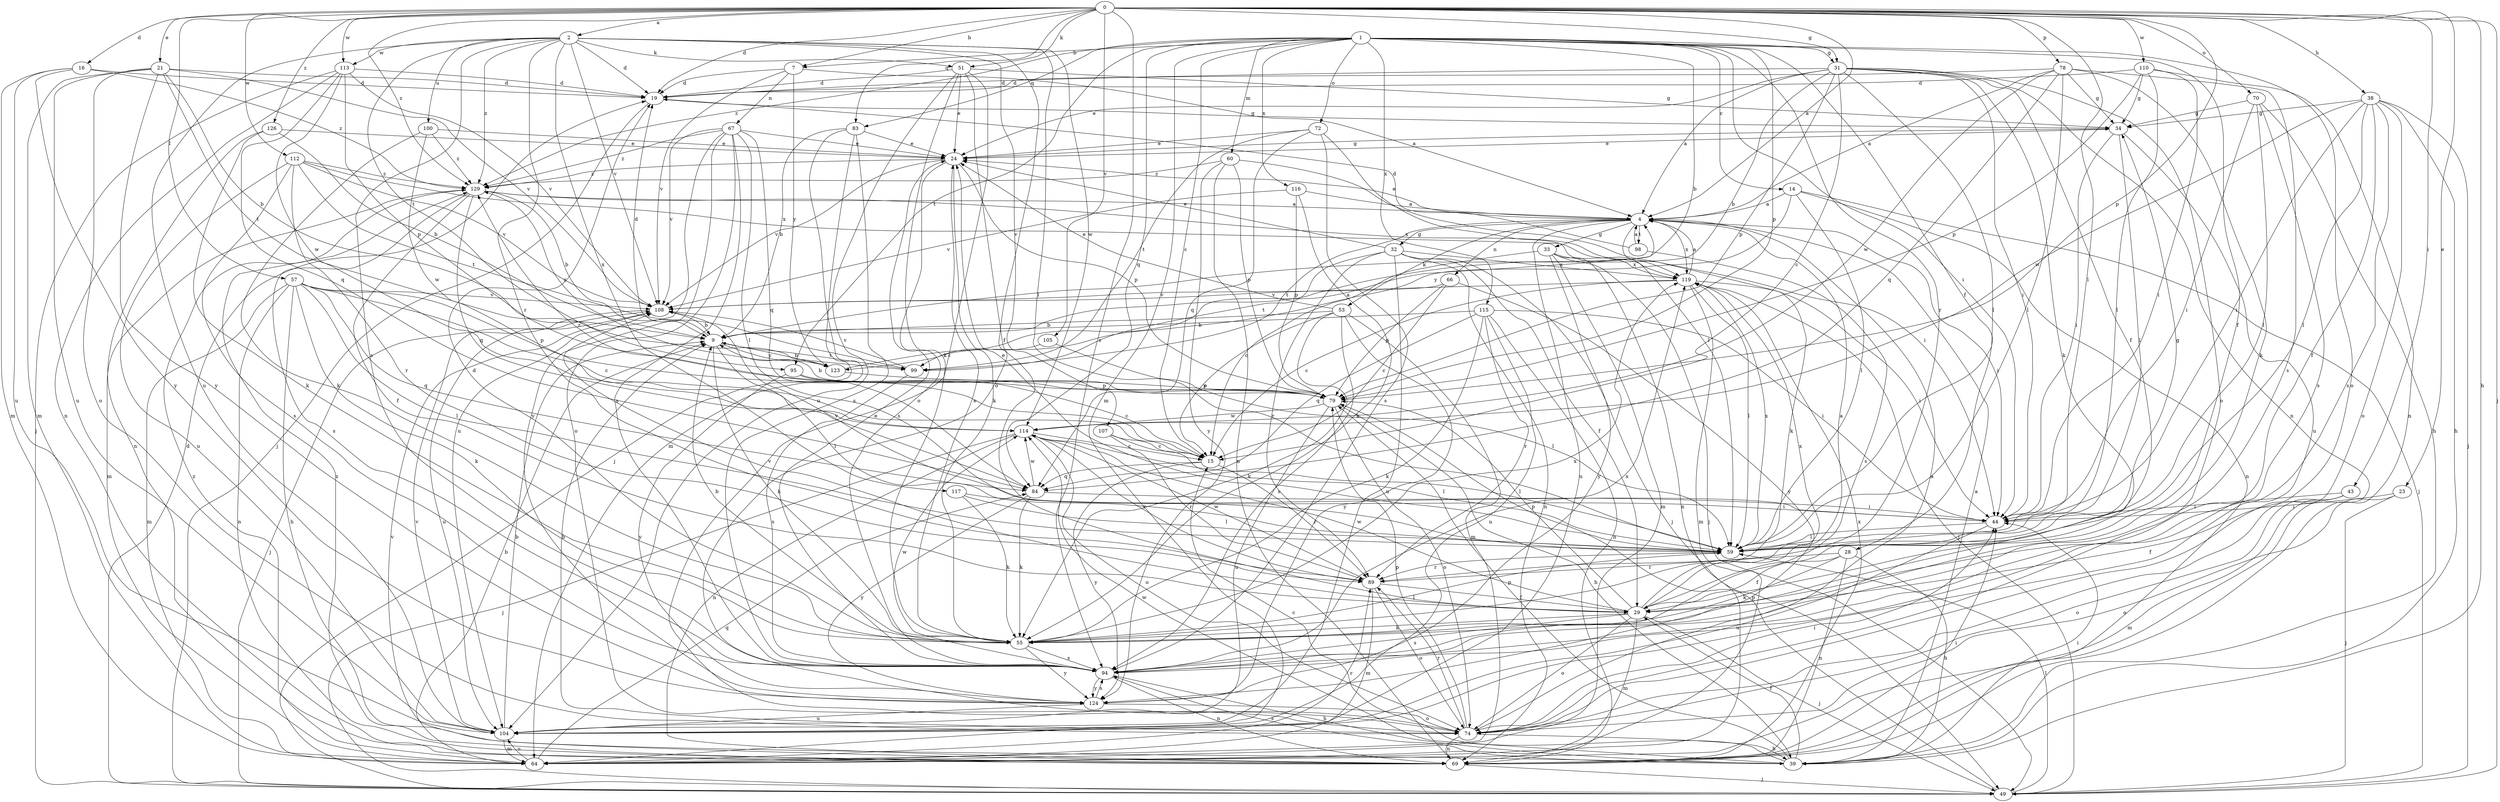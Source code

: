 strict digraph  {
0;
1;
2;
4;
7;
9;
14;
15;
16;
19;
21;
23;
24;
28;
29;
31;
32;
33;
34;
38;
39;
43;
44;
49;
51;
53;
55;
57;
59;
60;
64;
66;
67;
69;
70;
72;
74;
78;
79;
83;
84;
89;
94;
95;
98;
99;
100;
104;
105;
107;
108;
110;
112;
113;
114;
115;
116;
117;
119;
123;
124;
126;
129;
0 -> 2  [label=a];
0 -> 4  [label=a];
0 -> 7  [label=b];
0 -> 16  [label=d];
0 -> 19  [label=d];
0 -> 21  [label=e];
0 -> 23  [label=e];
0 -> 31  [label=g];
0 -> 38  [label=h];
0 -> 39  [label=h];
0 -> 43  [label=i];
0 -> 49  [label=j];
0 -> 51  [label=k];
0 -> 57  [label=l];
0 -> 59  [label=l];
0 -> 70  [label=o];
0 -> 78  [label=p];
0 -> 79  [label=p];
0 -> 83  [label=q];
0 -> 94  [label=s];
0 -> 105  [label=v];
0 -> 110  [label=w];
0 -> 112  [label=w];
0 -> 113  [label=w];
0 -> 126  [label=z];
0 -> 129  [label=z];
1 -> 7  [label=b];
1 -> 9  [label=b];
1 -> 14  [label=c];
1 -> 15  [label=c];
1 -> 28  [label=f];
1 -> 29  [label=f];
1 -> 31  [label=g];
1 -> 44  [label=i];
1 -> 60  [label=m];
1 -> 64  [label=m];
1 -> 72  [label=o];
1 -> 74  [label=o];
1 -> 79  [label=p];
1 -> 83  [label=q];
1 -> 84  [label=q];
1 -> 89  [label=r];
1 -> 95  [label=t];
1 -> 115  [label=x];
1 -> 116  [label=x];
1 -> 129  [label=z];
2 -> 19  [label=d];
2 -> 51  [label=k];
2 -> 59  [label=l];
2 -> 74  [label=o];
2 -> 89  [label=r];
2 -> 94  [label=s];
2 -> 95  [label=t];
2 -> 100  [label=u];
2 -> 104  [label=u];
2 -> 107  [label=v];
2 -> 108  [label=v];
2 -> 113  [label=w];
2 -> 114  [label=w];
2 -> 117  [label=x];
2 -> 129  [label=z];
4 -> 24  [label=e];
4 -> 32  [label=g];
4 -> 33  [label=g];
4 -> 44  [label=i];
4 -> 53  [label=k];
4 -> 55  [label=k];
4 -> 66  [label=n];
4 -> 98  [label=t];
4 -> 99  [label=t];
4 -> 104  [label=u];
4 -> 119  [label=x];
7 -> 4  [label=a];
7 -> 19  [label=d];
7 -> 67  [label=n];
7 -> 108  [label=v];
7 -> 123  [label=y];
9 -> 19  [label=d];
9 -> 55  [label=k];
9 -> 59  [label=l];
9 -> 99  [label=t];
9 -> 123  [label=y];
14 -> 4  [label=a];
14 -> 49  [label=j];
14 -> 59  [label=l];
14 -> 69  [label=n];
14 -> 123  [label=y];
15 -> 84  [label=q];
15 -> 89  [label=r];
15 -> 124  [label=y];
15 -> 129  [label=z];
16 -> 19  [label=d];
16 -> 64  [label=m];
16 -> 104  [label=u];
16 -> 124  [label=y];
16 -> 129  [label=z];
19 -> 34  [label=g];
19 -> 49  [label=j];
21 -> 9  [label=b];
21 -> 19  [label=d];
21 -> 64  [label=m];
21 -> 74  [label=o];
21 -> 99  [label=t];
21 -> 104  [label=u];
21 -> 108  [label=v];
21 -> 124  [label=y];
23 -> 44  [label=i];
23 -> 49  [label=j];
23 -> 74  [label=o];
24 -> 34  [label=g];
24 -> 55  [label=k];
24 -> 79  [label=p];
24 -> 94  [label=s];
24 -> 108  [label=v];
24 -> 129  [label=z];
28 -> 29  [label=f];
28 -> 39  [label=h];
28 -> 55  [label=k];
28 -> 69  [label=n];
28 -> 89  [label=r];
29 -> 4  [label=a];
29 -> 49  [label=j];
29 -> 55  [label=k];
29 -> 64  [label=m];
29 -> 74  [label=o];
29 -> 79  [label=p];
29 -> 94  [label=s];
29 -> 108  [label=v];
29 -> 114  [label=w];
29 -> 119  [label=x];
31 -> 4  [label=a];
31 -> 9  [label=b];
31 -> 15  [label=c];
31 -> 19  [label=d];
31 -> 24  [label=e];
31 -> 29  [label=f];
31 -> 44  [label=i];
31 -> 55  [label=k];
31 -> 59  [label=l];
31 -> 69  [label=n];
31 -> 74  [label=o];
31 -> 79  [label=p];
32 -> 24  [label=e];
32 -> 29  [label=f];
32 -> 49  [label=j];
32 -> 69  [label=n];
32 -> 89  [label=r];
32 -> 99  [label=t];
32 -> 104  [label=u];
32 -> 119  [label=x];
33 -> 15  [label=c];
33 -> 49  [label=j];
33 -> 64  [label=m];
33 -> 69  [label=n];
33 -> 119  [label=x];
33 -> 124  [label=y];
34 -> 24  [label=e];
34 -> 44  [label=i];
34 -> 59  [label=l];
34 -> 104  [label=u];
38 -> 29  [label=f];
38 -> 34  [label=g];
38 -> 39  [label=h];
38 -> 44  [label=i];
38 -> 49  [label=j];
38 -> 59  [label=l];
38 -> 74  [label=o];
38 -> 94  [label=s];
38 -> 114  [label=w];
39 -> 4  [label=a];
39 -> 15  [label=c];
39 -> 29  [label=f];
39 -> 44  [label=i];
39 -> 79  [label=p];
39 -> 94  [label=s];
39 -> 114  [label=w];
43 -> 29  [label=f];
43 -> 44  [label=i];
43 -> 64  [label=m];
43 -> 74  [label=o];
44 -> 59  [label=l];
44 -> 104  [label=u];
44 -> 108  [label=v];
49 -> 19  [label=d];
49 -> 59  [label=l];
49 -> 79  [label=p];
51 -> 19  [label=d];
51 -> 24  [label=e];
51 -> 29  [label=f];
51 -> 34  [label=g];
51 -> 55  [label=k];
51 -> 74  [label=o];
51 -> 104  [label=u];
53 -> 9  [label=b];
53 -> 15  [label=c];
53 -> 24  [label=e];
53 -> 55  [label=k];
53 -> 64  [label=m];
53 -> 94  [label=s];
53 -> 124  [label=y];
55 -> 9  [label=b];
55 -> 19  [label=d];
55 -> 24  [label=e];
55 -> 59  [label=l];
55 -> 94  [label=s];
55 -> 119  [label=x];
55 -> 124  [label=y];
57 -> 15  [label=c];
57 -> 39  [label=h];
57 -> 55  [label=k];
57 -> 59  [label=l];
57 -> 64  [label=m];
57 -> 69  [label=n];
57 -> 79  [label=p];
57 -> 84  [label=q];
57 -> 108  [label=v];
59 -> 24  [label=e];
59 -> 34  [label=g];
59 -> 89  [label=r];
59 -> 119  [label=x];
60 -> 44  [label=i];
60 -> 69  [label=n];
60 -> 79  [label=p];
60 -> 124  [label=y];
60 -> 129  [label=z];
64 -> 9  [label=b];
64 -> 84  [label=q];
64 -> 89  [label=r];
64 -> 104  [label=u];
64 -> 129  [label=z];
66 -> 15  [label=c];
66 -> 79  [label=p];
66 -> 108  [label=v];
66 -> 124  [label=y];
67 -> 24  [label=e];
67 -> 59  [label=l];
67 -> 74  [label=o];
67 -> 84  [label=q];
67 -> 94  [label=s];
67 -> 104  [label=u];
67 -> 108  [label=v];
67 -> 124  [label=y];
67 -> 129  [label=z];
69 -> 44  [label=i];
69 -> 49  [label=j];
69 -> 108  [label=v];
69 -> 119  [label=x];
69 -> 129  [label=z];
70 -> 34  [label=g];
70 -> 39  [label=h];
70 -> 44  [label=i];
70 -> 59  [label=l];
70 -> 94  [label=s];
72 -> 24  [label=e];
72 -> 59  [label=l];
72 -> 84  [label=q];
72 -> 94  [label=s];
72 -> 99  [label=t];
74 -> 4  [label=a];
74 -> 9  [label=b];
74 -> 39  [label=h];
74 -> 44  [label=i];
74 -> 69  [label=n];
74 -> 79  [label=p];
74 -> 89  [label=r];
78 -> 4  [label=a];
78 -> 19  [label=d];
78 -> 34  [label=g];
78 -> 55  [label=k];
78 -> 59  [label=l];
78 -> 84  [label=q];
78 -> 94  [label=s];
78 -> 114  [label=w];
79 -> 9  [label=b];
79 -> 39  [label=h];
79 -> 74  [label=o];
79 -> 104  [label=u];
79 -> 114  [label=w];
83 -> 9  [label=b];
83 -> 24  [label=e];
83 -> 49  [label=j];
83 -> 64  [label=m];
83 -> 94  [label=s];
84 -> 44  [label=i];
84 -> 55  [label=k];
84 -> 114  [label=w];
84 -> 124  [label=y];
89 -> 29  [label=f];
89 -> 64  [label=m];
89 -> 74  [label=o];
89 -> 114  [label=w];
94 -> 24  [label=e];
94 -> 39  [label=h];
94 -> 69  [label=n];
94 -> 114  [label=w];
94 -> 119  [label=x];
94 -> 124  [label=y];
95 -> 15  [label=c];
95 -> 79  [label=p];
95 -> 124  [label=y];
98 -> 4  [label=a];
98 -> 19  [label=d];
98 -> 94  [label=s];
99 -> 94  [label=s];
99 -> 108  [label=v];
100 -> 24  [label=e];
100 -> 55  [label=k];
100 -> 114  [label=w];
100 -> 129  [label=z];
104 -> 9  [label=b];
104 -> 64  [label=m];
104 -> 108  [label=v];
105 -> 59  [label=l];
105 -> 99  [label=t];
107 -> 15  [label=c];
107 -> 59  [label=l];
107 -> 89  [label=r];
108 -> 9  [label=b];
108 -> 49  [label=j];
108 -> 104  [label=u];
110 -> 19  [label=d];
110 -> 34  [label=g];
110 -> 44  [label=i];
110 -> 59  [label=l];
110 -> 69  [label=n];
110 -> 79  [label=p];
112 -> 89  [label=r];
112 -> 94  [label=s];
112 -> 99  [label=t];
112 -> 104  [label=u];
112 -> 108  [label=v];
112 -> 119  [label=x];
112 -> 129  [label=z];
113 -> 19  [label=d];
113 -> 49  [label=j];
113 -> 69  [label=n];
113 -> 79  [label=p];
113 -> 84  [label=q];
113 -> 108  [label=v];
113 -> 114  [label=w];
114 -> 15  [label=c];
114 -> 49  [label=j];
114 -> 59  [label=l];
114 -> 69  [label=n];
114 -> 74  [label=o];
114 -> 89  [label=r];
115 -> 9  [label=b];
115 -> 44  [label=i];
115 -> 55  [label=k];
115 -> 69  [label=n];
115 -> 84  [label=q];
115 -> 89  [label=r];
115 -> 104  [label=u];
116 -> 4  [label=a];
116 -> 55  [label=k];
116 -> 79  [label=p];
116 -> 108  [label=v];
117 -> 44  [label=i];
117 -> 55  [label=k];
117 -> 59  [label=l];
119 -> 4  [label=a];
119 -> 15  [label=c];
119 -> 44  [label=i];
119 -> 49  [label=j];
119 -> 59  [label=l];
119 -> 64  [label=m];
119 -> 108  [label=v];
123 -> 4  [label=a];
123 -> 9  [label=b];
123 -> 79  [label=p];
123 -> 129  [label=z];
124 -> 74  [label=o];
124 -> 94  [label=s];
124 -> 104  [label=u];
126 -> 9  [label=b];
126 -> 24  [label=e];
126 -> 55  [label=k];
126 -> 69  [label=n];
129 -> 4  [label=a];
129 -> 9  [label=b];
129 -> 29  [label=f];
129 -> 64  [label=m];
129 -> 84  [label=q];
129 -> 94  [label=s];
129 -> 119  [label=x];
}
